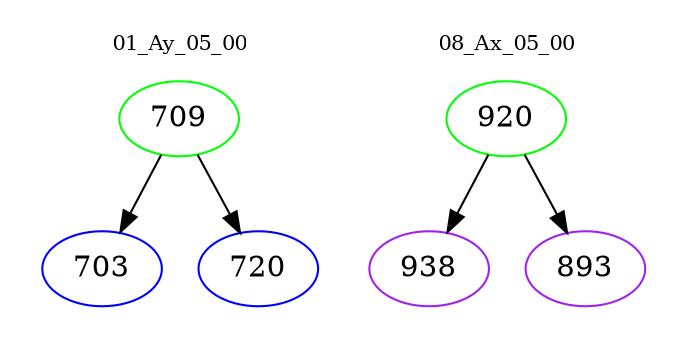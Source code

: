digraph{
subgraph cluster_0 {
color = white
label = "01_Ay_05_00";
fontsize=10;
T0_709 [label="709", color="green"]
T0_709 -> T0_703 [color="black"]
T0_703 [label="703", color="blue"]
T0_709 -> T0_720 [color="black"]
T0_720 [label="720", color="blue"]
}
subgraph cluster_1 {
color = white
label = "08_Ax_05_00";
fontsize=10;
T1_920 [label="920", color="green"]
T1_920 -> T1_938 [color="black"]
T1_938 [label="938", color="purple"]
T1_920 -> T1_893 [color="black"]
T1_893 [label="893", color="purple"]
}
}
